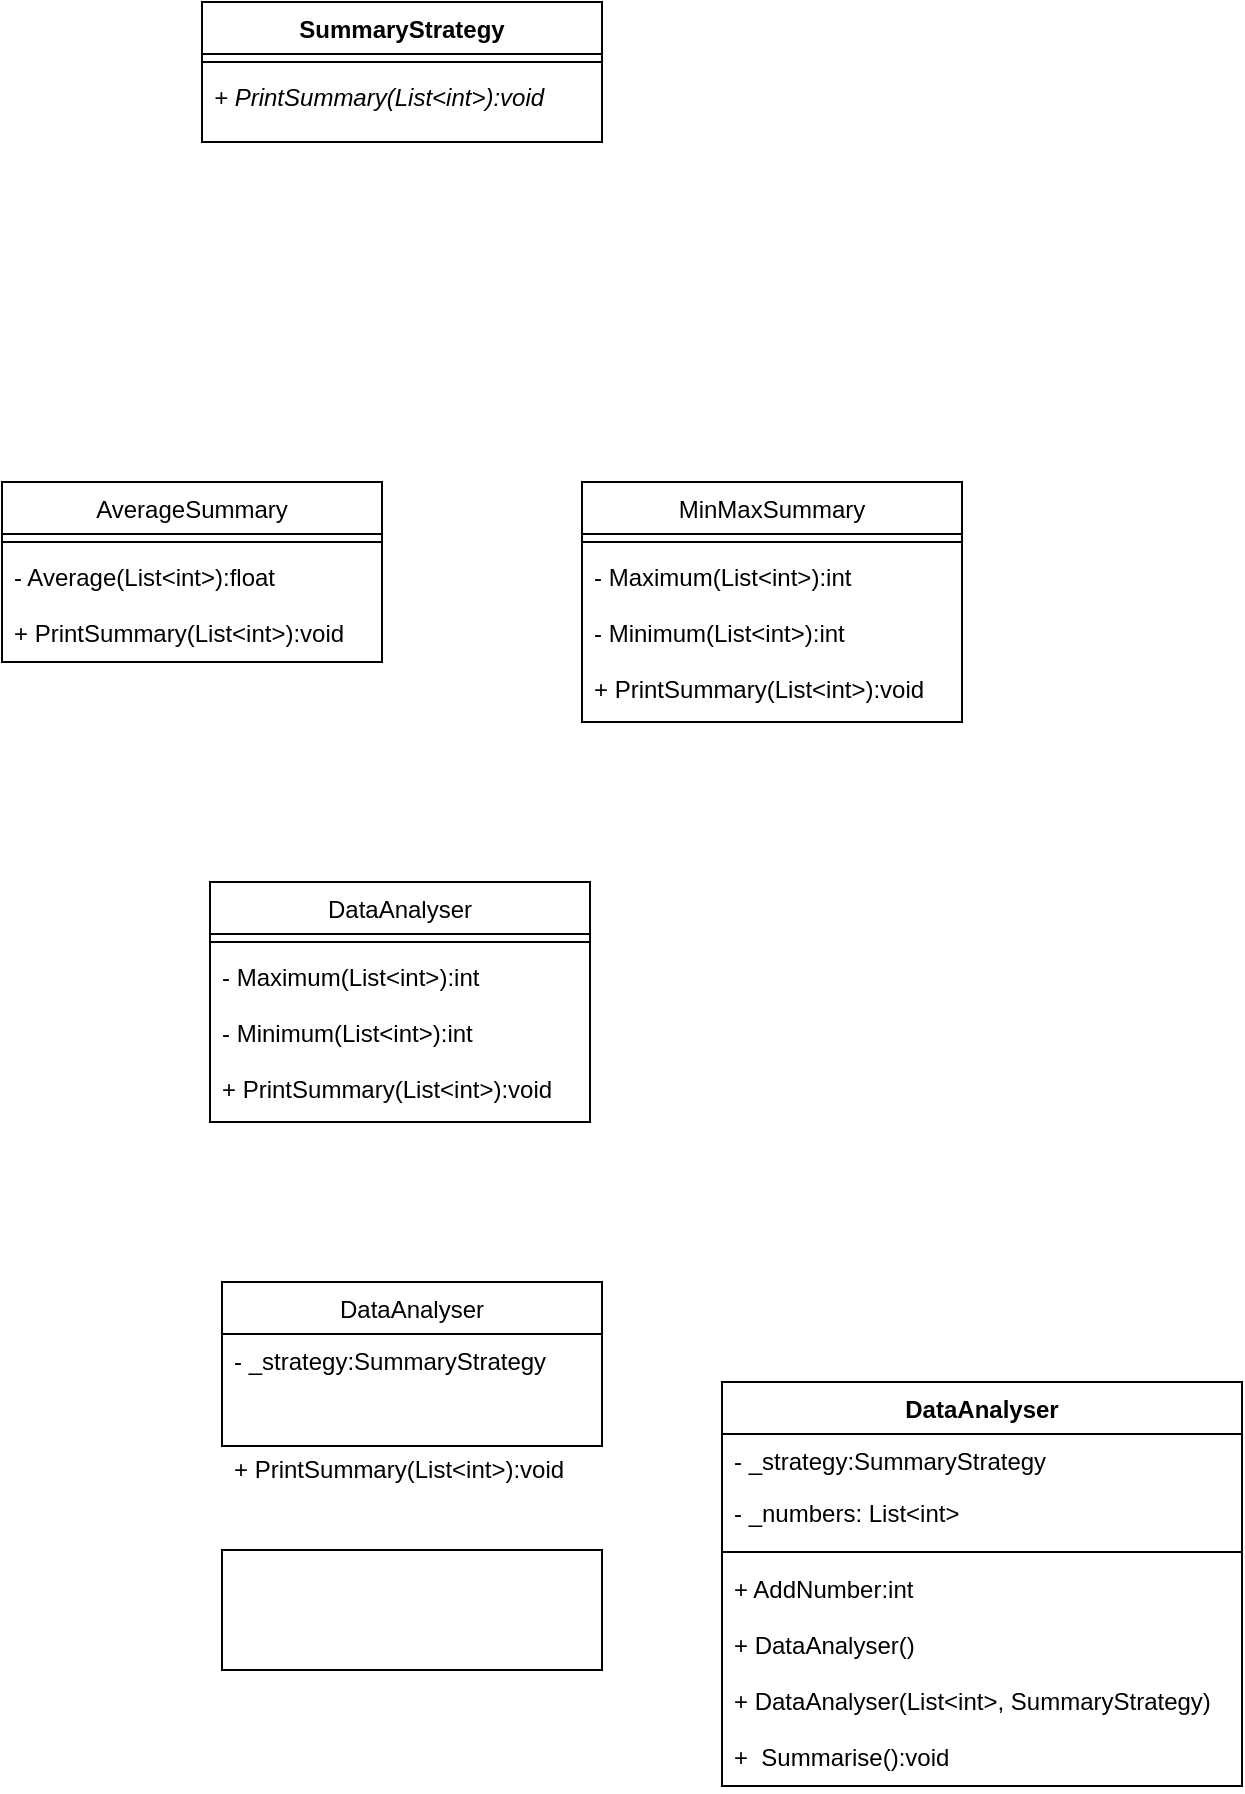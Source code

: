 <mxfile version="21.3.2" type="github">
  <diagram id="C5RBs43oDa-KdzZeNtuy" name="Page-1">
    <mxGraphModel dx="830" dy="306" grid="1" gridSize="10" guides="1" tooltips="1" connect="1" arrows="1" fold="1" page="1" pageScale="1" pageWidth="827" pageHeight="1169" math="0" shadow="0">
      <root>
        <mxCell id="WIyWlLk6GJQsqaUBKTNV-0" />
        <mxCell id="WIyWlLk6GJQsqaUBKTNV-1" parent="WIyWlLk6GJQsqaUBKTNV-0" />
        <mxCell id="zkfFHV4jXpPFQw0GAbJ--0" value="SummaryStrategy" style="swimlane;fontStyle=1;align=center;verticalAlign=top;childLayout=stackLayout;horizontal=1;startSize=26;horizontalStack=0;resizeParent=1;resizeLast=0;collapsible=1;marginBottom=0;rounded=0;shadow=0;strokeWidth=1;" parent="WIyWlLk6GJQsqaUBKTNV-1" vertex="1">
          <mxGeometry x="220" y="120" width="200" height="70" as="geometry">
            <mxRectangle x="230" y="140" width="160" height="26" as="alternateBounds" />
          </mxGeometry>
        </mxCell>
        <mxCell id="zkfFHV4jXpPFQw0GAbJ--4" value="" style="line;html=1;strokeWidth=1;align=left;verticalAlign=middle;spacingTop=-1;spacingLeft=3;spacingRight=3;rotatable=0;labelPosition=right;points=[];portConstraint=eastwest;" parent="zkfFHV4jXpPFQw0GAbJ--0" vertex="1">
          <mxGeometry y="26" width="200" height="8" as="geometry" />
        </mxCell>
        <mxCell id="zkfFHV4jXpPFQw0GAbJ--5" value="+ PrintSummary(List&lt;int&gt;):void" style="text;align=left;verticalAlign=top;spacingLeft=4;spacingRight=4;overflow=hidden;rotatable=0;points=[[0,0.5],[1,0.5]];portConstraint=eastwest;fontStyle=2" parent="zkfFHV4jXpPFQw0GAbJ--0" vertex="1">
          <mxGeometry y="34" width="200" height="26" as="geometry" />
        </mxCell>
        <mxCell id="zkfFHV4jXpPFQw0GAbJ--6" value="AverageSummary" style="swimlane;fontStyle=0;align=center;verticalAlign=top;childLayout=stackLayout;horizontal=1;startSize=26;horizontalStack=0;resizeParent=1;resizeLast=0;collapsible=1;marginBottom=0;rounded=0;shadow=0;strokeWidth=1;" parent="WIyWlLk6GJQsqaUBKTNV-1" vertex="1">
          <mxGeometry x="120" y="360" width="190" height="90" as="geometry">
            <mxRectangle x="130" y="380" width="160" height="26" as="alternateBounds" />
          </mxGeometry>
        </mxCell>
        <mxCell id="zkfFHV4jXpPFQw0GAbJ--9" value="" style="line;html=1;strokeWidth=1;align=left;verticalAlign=middle;spacingTop=-1;spacingLeft=3;spacingRight=3;rotatable=0;labelPosition=right;points=[];portConstraint=eastwest;" parent="zkfFHV4jXpPFQw0GAbJ--6" vertex="1">
          <mxGeometry y="26" width="190" height="8" as="geometry" />
        </mxCell>
        <mxCell id="zkfFHV4jXpPFQw0GAbJ--11" value="- Average(List&lt;int&gt;):float" style="text;align=left;verticalAlign=top;spacingLeft=4;spacingRight=4;overflow=hidden;rotatable=0;points=[[0,0.5],[1,0.5]];portConstraint=eastwest;" parent="zkfFHV4jXpPFQw0GAbJ--6" vertex="1">
          <mxGeometry y="34" width="190" height="28" as="geometry" />
        </mxCell>
        <mxCell id="tN-Ec087iBRrpS1zHtG7-0" value="+ PrintSummary(List&lt;int&gt;):void" style="text;align=left;verticalAlign=top;spacingLeft=4;spacingRight=4;overflow=hidden;rotatable=0;points=[[0,0.5],[1,0.5]];portConstraint=eastwest;" vertex="1" parent="zkfFHV4jXpPFQw0GAbJ--6">
          <mxGeometry y="62" width="190" height="28" as="geometry" />
        </mxCell>
        <mxCell id="tN-Ec087iBRrpS1zHtG7-1" value="MinMaxSummary" style="swimlane;fontStyle=0;align=center;verticalAlign=top;childLayout=stackLayout;horizontal=1;startSize=26;horizontalStack=0;resizeParent=1;resizeLast=0;collapsible=1;marginBottom=0;rounded=0;shadow=0;strokeWidth=1;" vertex="1" parent="WIyWlLk6GJQsqaUBKTNV-1">
          <mxGeometry x="410" y="360" width="190" height="120" as="geometry">
            <mxRectangle x="130" y="380" width="160" height="26" as="alternateBounds" />
          </mxGeometry>
        </mxCell>
        <mxCell id="tN-Ec087iBRrpS1zHtG7-2" value="" style="line;html=1;strokeWidth=1;align=left;verticalAlign=middle;spacingTop=-1;spacingLeft=3;spacingRight=3;rotatable=0;labelPosition=right;points=[];portConstraint=eastwest;" vertex="1" parent="tN-Ec087iBRrpS1zHtG7-1">
          <mxGeometry y="26" width="190" height="8" as="geometry" />
        </mxCell>
        <mxCell id="tN-Ec087iBRrpS1zHtG7-3" value="- Maximum(List&lt;int&gt;):int" style="text;align=left;verticalAlign=top;spacingLeft=4;spacingRight=4;overflow=hidden;rotatable=0;points=[[0,0.5],[1,0.5]];portConstraint=eastwest;" vertex="1" parent="tN-Ec087iBRrpS1zHtG7-1">
          <mxGeometry y="34" width="190" height="28" as="geometry" />
        </mxCell>
        <mxCell id="tN-Ec087iBRrpS1zHtG7-4" value="- Minimum(List&lt;int&gt;):int" style="text;align=left;verticalAlign=top;spacingLeft=4;spacingRight=4;overflow=hidden;rotatable=0;points=[[0,0.5],[1,0.5]];portConstraint=eastwest;" vertex="1" parent="tN-Ec087iBRrpS1zHtG7-1">
          <mxGeometry y="62" width="190" height="28" as="geometry" />
        </mxCell>
        <mxCell id="tN-Ec087iBRrpS1zHtG7-6" value="+ PrintSummary(List&lt;int&gt;):void" style="text;align=left;verticalAlign=top;spacingLeft=4;spacingRight=4;overflow=hidden;rotatable=0;points=[[0,0.5],[1,0.5]];portConstraint=eastwest;" vertex="1" parent="tN-Ec087iBRrpS1zHtG7-1">
          <mxGeometry y="90" width="190" height="28" as="geometry" />
        </mxCell>
        <mxCell id="tN-Ec087iBRrpS1zHtG7-7" value="DataAnalyser" style="swimlane;fontStyle=0;align=center;verticalAlign=top;childLayout=stackLayout;horizontal=1;startSize=26;horizontalStack=0;resizeParent=1;resizeLast=0;collapsible=1;marginBottom=0;rounded=0;shadow=0;strokeWidth=1;" vertex="1" parent="WIyWlLk6GJQsqaUBKTNV-1">
          <mxGeometry x="224" y="560" width="190" height="120" as="geometry">
            <mxRectangle x="130" y="380" width="160" height="26" as="alternateBounds" />
          </mxGeometry>
        </mxCell>
        <mxCell id="tN-Ec087iBRrpS1zHtG7-8" value="" style="line;html=1;strokeWidth=1;align=left;verticalAlign=middle;spacingTop=-1;spacingLeft=3;spacingRight=3;rotatable=0;labelPosition=right;points=[];portConstraint=eastwest;" vertex="1" parent="tN-Ec087iBRrpS1zHtG7-7">
          <mxGeometry y="26" width="190" height="8" as="geometry" />
        </mxCell>
        <mxCell id="tN-Ec087iBRrpS1zHtG7-9" value="- Maximum(List&lt;int&gt;):int" style="text;align=left;verticalAlign=top;spacingLeft=4;spacingRight=4;overflow=hidden;rotatable=0;points=[[0,0.5],[1,0.5]];portConstraint=eastwest;" vertex="1" parent="tN-Ec087iBRrpS1zHtG7-7">
          <mxGeometry y="34" width="190" height="28" as="geometry" />
        </mxCell>
        <mxCell id="tN-Ec087iBRrpS1zHtG7-10" value="- Minimum(List&lt;int&gt;):int" style="text;align=left;verticalAlign=top;spacingLeft=4;spacingRight=4;overflow=hidden;rotatable=0;points=[[0,0.5],[1,0.5]];portConstraint=eastwest;" vertex="1" parent="tN-Ec087iBRrpS1zHtG7-7">
          <mxGeometry y="62" width="190" height="28" as="geometry" />
        </mxCell>
        <mxCell id="tN-Ec087iBRrpS1zHtG7-11" value="+ PrintSummary(List&lt;int&gt;):void" style="text;align=left;verticalAlign=top;spacingLeft=4;spacingRight=4;overflow=hidden;rotatable=0;points=[[0,0.5],[1,0.5]];portConstraint=eastwest;" vertex="1" parent="tN-Ec087iBRrpS1zHtG7-7">
          <mxGeometry y="90" width="190" height="28" as="geometry" />
        </mxCell>
        <mxCell id="tN-Ec087iBRrpS1zHtG7-12" value="DataAnalyser" style="swimlane;fontStyle=0;align=center;verticalAlign=top;childLayout=stackLayout;horizontal=1;startSize=26;horizontalStack=0;resizeParent=1;resizeLast=0;collapsible=1;marginBottom=0;rounded=0;shadow=0;strokeWidth=1;" vertex="1" parent="WIyWlLk6GJQsqaUBKTNV-1">
          <mxGeometry x="230" y="760" width="190" height="82" as="geometry">
            <mxRectangle x="130" y="380" width="160" height="26" as="alternateBounds" />
          </mxGeometry>
        </mxCell>
        <mxCell id="tN-Ec087iBRrpS1zHtG7-14" value="- _strategy:SummaryStrategy" style="text;align=left;verticalAlign=top;spacingLeft=4;spacingRight=4;overflow=hidden;rotatable=0;points=[[0,0.5],[1,0.5]];portConstraint=eastwest;" vertex="1" parent="tN-Ec087iBRrpS1zHtG7-12">
          <mxGeometry y="26" width="190" height="28" as="geometry" />
        </mxCell>
        <mxCell id="tN-Ec087iBRrpS1zHtG7-22" value="" style="whiteSpace=wrap;html=1;verticalAlign=top;fontStyle=0;startSize=26;rounded=0;shadow=0;strokeWidth=1;" vertex="1" parent="WIyWlLk6GJQsqaUBKTNV-1">
          <mxGeometry x="230" y="894" width="190" height="60" as="geometry" />
        </mxCell>
        <mxCell id="tN-Ec087iBRrpS1zHtG7-16" value="+ PrintSummary(List&lt;int&gt;):void" style="text;align=left;verticalAlign=top;spacingLeft=4;spacingRight=4;overflow=hidden;rotatable=0;points=[[0,0.5],[1,0.5]];portConstraint=eastwest;" vertex="1" parent="WIyWlLk6GJQsqaUBKTNV-1">
          <mxGeometry x="230" y="840" width="190" height="82" as="geometry" />
        </mxCell>
        <mxCell id="tN-Ec087iBRrpS1zHtG7-24" value="DataAnalyser" style="swimlane;fontStyle=1;align=center;verticalAlign=top;childLayout=stackLayout;horizontal=1;startSize=26;horizontalStack=0;resizeParent=1;resizeParentMax=0;resizeLast=0;collapsible=1;marginBottom=0;whiteSpace=wrap;html=1;" vertex="1" parent="WIyWlLk6GJQsqaUBKTNV-1">
          <mxGeometry x="480" y="810" width="260" height="202" as="geometry" />
        </mxCell>
        <mxCell id="tN-Ec087iBRrpS1zHtG7-25" value="-&amp;nbsp;_strategy:SummaryStrategy" style="text;strokeColor=none;fillColor=none;align=left;verticalAlign=top;spacingLeft=4;spacingRight=4;overflow=hidden;rotatable=0;points=[[0,0.5],[1,0.5]];portConstraint=eastwest;whiteSpace=wrap;html=1;" vertex="1" parent="tN-Ec087iBRrpS1zHtG7-24">
          <mxGeometry y="26" width="260" height="26" as="geometry" />
        </mxCell>
        <mxCell id="tN-Ec087iBRrpS1zHtG7-15" value="- _numbers: List&lt;int&gt;" style="text;align=left;verticalAlign=top;spacingLeft=4;spacingRight=4;overflow=hidden;rotatable=0;points=[[0,0.5],[1,0.5]];portConstraint=eastwest;" vertex="1" parent="tN-Ec087iBRrpS1zHtG7-24">
          <mxGeometry y="52" width="260" height="28" as="geometry" />
        </mxCell>
        <mxCell id="tN-Ec087iBRrpS1zHtG7-26" value="" style="line;strokeWidth=1;fillColor=none;align=left;verticalAlign=middle;spacingTop=-1;spacingLeft=3;spacingRight=3;rotatable=0;labelPosition=right;points=[];portConstraint=eastwest;strokeColor=inherit;" vertex="1" parent="tN-Ec087iBRrpS1zHtG7-24">
          <mxGeometry y="80" width="260" height="10" as="geometry" />
        </mxCell>
        <mxCell id="tN-Ec087iBRrpS1zHtG7-30" value="+ AddNumber:int" style="text;align=left;verticalAlign=top;spacingLeft=4;spacingRight=4;overflow=hidden;rotatable=0;points=[[0,0.5],[1,0.5]];portConstraint=eastwest;" vertex="1" parent="tN-Ec087iBRrpS1zHtG7-24">
          <mxGeometry y="90" width="260" height="28" as="geometry" />
        </mxCell>
        <mxCell id="tN-Ec087iBRrpS1zHtG7-31" value="+ DataAnalyser()" style="text;align=left;verticalAlign=top;spacingLeft=4;spacingRight=4;overflow=hidden;rotatable=0;points=[[0,0.5],[1,0.5]];portConstraint=eastwest;" vertex="1" parent="tN-Ec087iBRrpS1zHtG7-24">
          <mxGeometry y="118" width="260" height="28" as="geometry" />
        </mxCell>
        <mxCell id="tN-Ec087iBRrpS1zHtG7-33" value="+ DataAnalyser(List&lt;int&gt;, SummaryStrategy)" style="text;align=left;verticalAlign=top;spacingLeft=4;spacingRight=4;overflow=hidden;rotatable=0;points=[[0,0.5],[1,0.5]];portConstraint=eastwest;" vertex="1" parent="tN-Ec087iBRrpS1zHtG7-24">
          <mxGeometry y="146" width="260" height="28" as="geometry" />
        </mxCell>
        <mxCell id="tN-Ec087iBRrpS1zHtG7-32" value="+  Summarise():void&#xa;" style="text;align=left;verticalAlign=top;spacingLeft=4;spacingRight=4;overflow=hidden;rotatable=0;points=[[0,0.5],[1,0.5]];portConstraint=eastwest;" vertex="1" parent="tN-Ec087iBRrpS1zHtG7-24">
          <mxGeometry y="174" width="260" height="28" as="geometry" />
        </mxCell>
      </root>
    </mxGraphModel>
  </diagram>
</mxfile>
